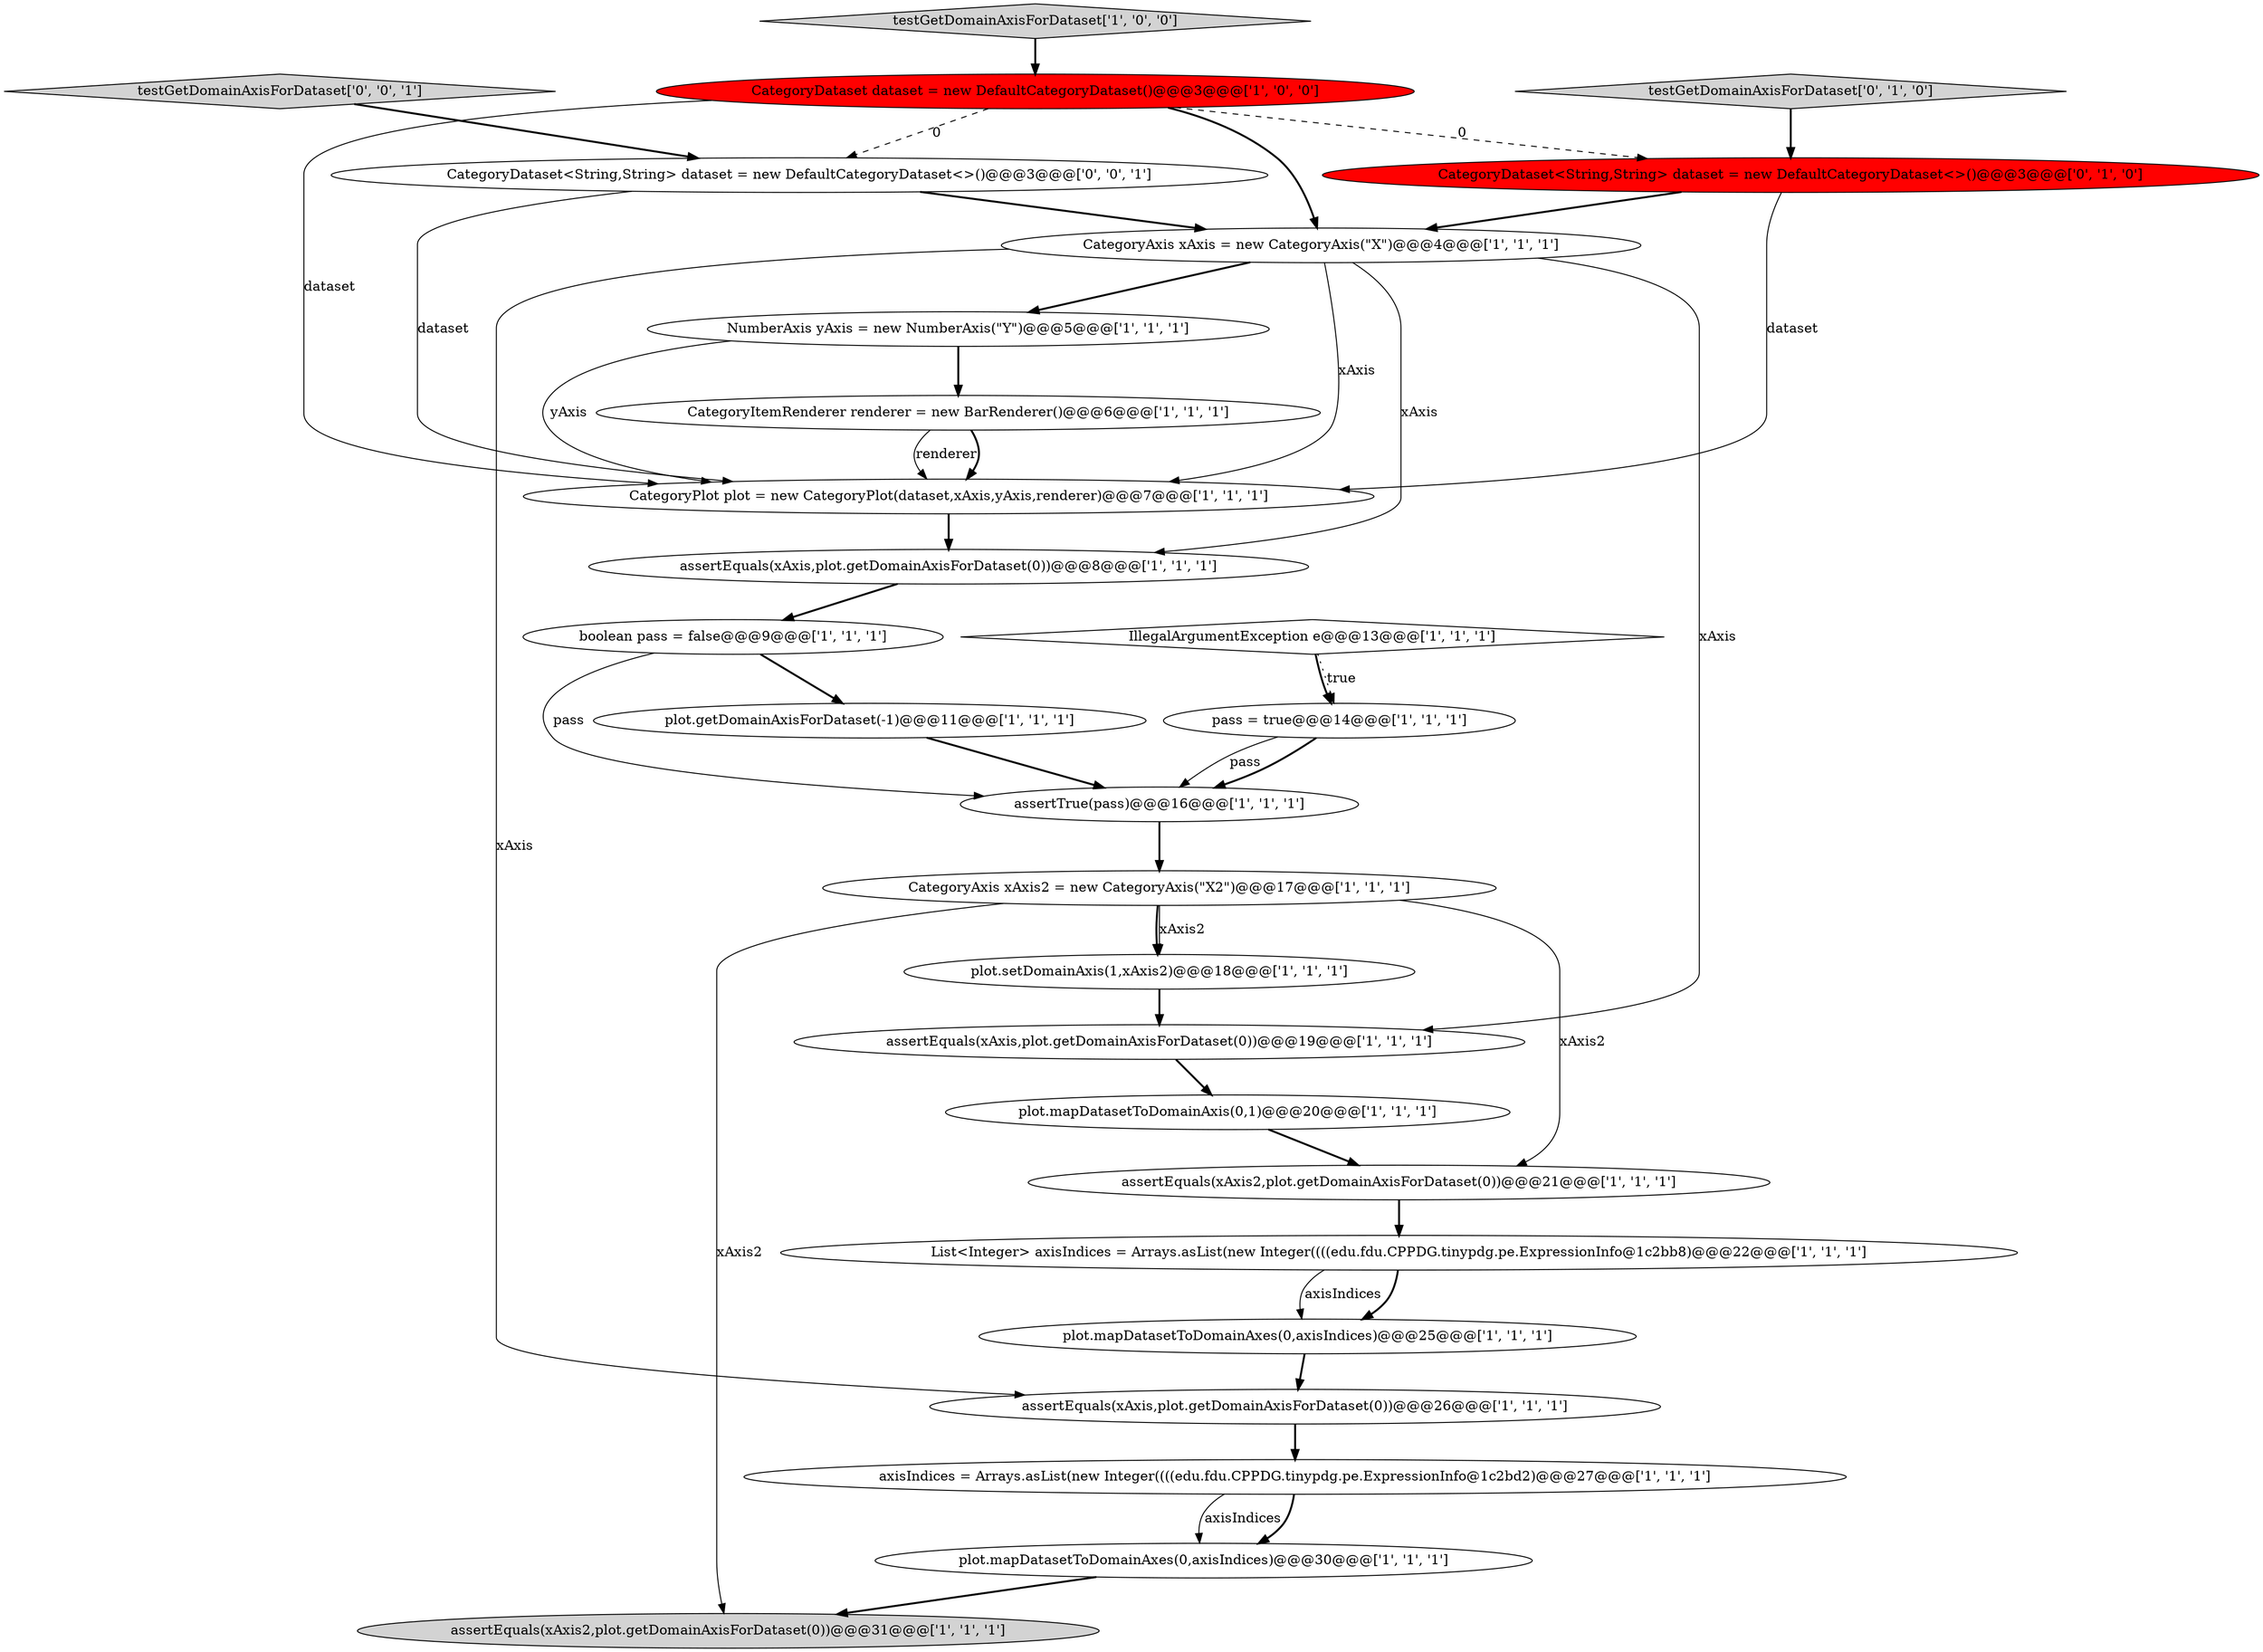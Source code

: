 digraph {
23 [style = filled, label = "testGetDomainAxisForDataset['0', '1', '0']", fillcolor = lightgray, shape = diamond image = "AAA0AAABBB2BBB"];
15 [style = filled, label = "assertEquals(xAxis2,plot.getDomainAxisForDataset(0))@@@21@@@['1', '1', '1']", fillcolor = white, shape = ellipse image = "AAA0AAABBB1BBB"];
2 [style = filled, label = "axisIndices = Arrays.asList(new Integer((((edu.fdu.CPPDG.tinypdg.pe.ExpressionInfo@1c2bd2)@@@27@@@['1', '1', '1']", fillcolor = white, shape = ellipse image = "AAA0AAABBB1BBB"];
11 [style = filled, label = "CategoryItemRenderer renderer = new BarRenderer()@@@6@@@['1', '1', '1']", fillcolor = white, shape = ellipse image = "AAA0AAABBB1BBB"];
19 [style = filled, label = "assertEquals(xAxis,plot.getDomainAxisForDataset(0))@@@19@@@['1', '1', '1']", fillcolor = white, shape = ellipse image = "AAA0AAABBB1BBB"];
25 [style = filled, label = "CategoryDataset<String,String> dataset = new DefaultCategoryDataset<>()@@@3@@@['0', '0', '1']", fillcolor = white, shape = ellipse image = "AAA0AAABBB3BBB"];
14 [style = filled, label = "pass = true@@@14@@@['1', '1', '1']", fillcolor = white, shape = ellipse image = "AAA0AAABBB1BBB"];
16 [style = filled, label = "CategoryAxis xAxis2 = new CategoryAxis(\"X2\")@@@17@@@['1', '1', '1']", fillcolor = white, shape = ellipse image = "AAA0AAABBB1BBB"];
0 [style = filled, label = "IllegalArgumentException e@@@13@@@['1', '1', '1']", fillcolor = white, shape = diamond image = "AAA0AAABBB1BBB"];
6 [style = filled, label = "assertTrue(pass)@@@16@@@['1', '1', '1']", fillcolor = white, shape = ellipse image = "AAA0AAABBB1BBB"];
1 [style = filled, label = "plot.mapDatasetToDomainAxes(0,axisIndices)@@@25@@@['1', '1', '1']", fillcolor = white, shape = ellipse image = "AAA0AAABBB1BBB"];
18 [style = filled, label = "List<Integer> axisIndices = Arrays.asList(new Integer((((edu.fdu.CPPDG.tinypdg.pe.ExpressionInfo@1c2bb8)@@@22@@@['1', '1', '1']", fillcolor = white, shape = ellipse image = "AAA0AAABBB1BBB"];
8 [style = filled, label = "testGetDomainAxisForDataset['1', '0', '0']", fillcolor = lightgray, shape = diamond image = "AAA0AAABBB1BBB"];
5 [style = filled, label = "CategoryDataset dataset = new DefaultCategoryDataset()@@@3@@@['1', '0', '0']", fillcolor = red, shape = ellipse image = "AAA1AAABBB1BBB"];
20 [style = filled, label = "boolean pass = false@@@9@@@['1', '1', '1']", fillcolor = white, shape = ellipse image = "AAA0AAABBB1BBB"];
13 [style = filled, label = "plot.getDomainAxisForDataset(-1)@@@11@@@['1', '1', '1']", fillcolor = white, shape = ellipse image = "AAA0AAABBB1BBB"];
4 [style = filled, label = "plot.mapDatasetToDomainAxes(0,axisIndices)@@@30@@@['1', '1', '1']", fillcolor = white, shape = ellipse image = "AAA0AAABBB1BBB"];
10 [style = filled, label = "NumberAxis yAxis = new NumberAxis(\"Y\")@@@5@@@['1', '1', '1']", fillcolor = white, shape = ellipse image = "AAA0AAABBB1BBB"];
3 [style = filled, label = "assertEquals(xAxis,plot.getDomainAxisForDataset(0))@@@8@@@['1', '1', '1']", fillcolor = white, shape = ellipse image = "AAA0AAABBB1BBB"];
9 [style = filled, label = "CategoryAxis xAxis = new CategoryAxis(\"X\")@@@4@@@['1', '1', '1']", fillcolor = white, shape = ellipse image = "AAA0AAABBB1BBB"];
17 [style = filled, label = "assertEquals(xAxis,plot.getDomainAxisForDataset(0))@@@26@@@['1', '1', '1']", fillcolor = white, shape = ellipse image = "AAA0AAABBB1BBB"];
21 [style = filled, label = "plot.setDomainAxis(1,xAxis2)@@@18@@@['1', '1', '1']", fillcolor = white, shape = ellipse image = "AAA0AAABBB1BBB"];
22 [style = filled, label = "plot.mapDatasetToDomainAxis(0,1)@@@20@@@['1', '1', '1']", fillcolor = white, shape = ellipse image = "AAA0AAABBB1BBB"];
24 [style = filled, label = "CategoryDataset<String,String> dataset = new DefaultCategoryDataset<>()@@@3@@@['0', '1', '0']", fillcolor = red, shape = ellipse image = "AAA1AAABBB2BBB"];
12 [style = filled, label = "CategoryPlot plot = new CategoryPlot(dataset,xAxis,yAxis,renderer)@@@7@@@['1', '1', '1']", fillcolor = white, shape = ellipse image = "AAA0AAABBB1BBB"];
26 [style = filled, label = "testGetDomainAxisForDataset['0', '0', '1']", fillcolor = lightgray, shape = diamond image = "AAA0AAABBB3BBB"];
7 [style = filled, label = "assertEquals(xAxis2,plot.getDomainAxisForDataset(0))@@@31@@@['1', '1', '1']", fillcolor = lightgray, shape = ellipse image = "AAA0AAABBB1BBB"];
2->4 [style = solid, label="axisIndices"];
20->13 [style = bold, label=""];
22->15 [style = bold, label=""];
11->12 [style = solid, label="renderer"];
5->9 [style = bold, label=""];
21->19 [style = bold, label=""];
10->12 [style = solid, label="yAxis"];
16->7 [style = solid, label="xAxis2"];
26->25 [style = bold, label=""];
25->9 [style = bold, label=""];
9->19 [style = solid, label="xAxis"];
5->24 [style = dashed, label="0"];
11->12 [style = bold, label=""];
5->25 [style = dashed, label="0"];
9->10 [style = bold, label=""];
14->6 [style = solid, label="pass"];
2->4 [style = bold, label=""];
15->18 [style = bold, label=""];
4->7 [style = bold, label=""];
1->17 [style = bold, label=""];
16->21 [style = solid, label="xAxis2"];
24->12 [style = solid, label="dataset"];
0->14 [style = bold, label=""];
3->20 [style = bold, label=""];
23->24 [style = bold, label=""];
17->2 [style = bold, label=""];
18->1 [style = bold, label=""];
8->5 [style = bold, label=""];
25->12 [style = solid, label="dataset"];
6->16 [style = bold, label=""];
16->21 [style = bold, label=""];
5->12 [style = solid, label="dataset"];
9->12 [style = solid, label="xAxis"];
9->17 [style = solid, label="xAxis"];
18->1 [style = solid, label="axisIndices"];
0->14 [style = dotted, label="true"];
12->3 [style = bold, label=""];
9->3 [style = solid, label="xAxis"];
13->6 [style = bold, label=""];
16->15 [style = solid, label="xAxis2"];
19->22 [style = bold, label=""];
14->6 [style = bold, label=""];
20->6 [style = solid, label="pass"];
24->9 [style = bold, label=""];
10->11 [style = bold, label=""];
}
